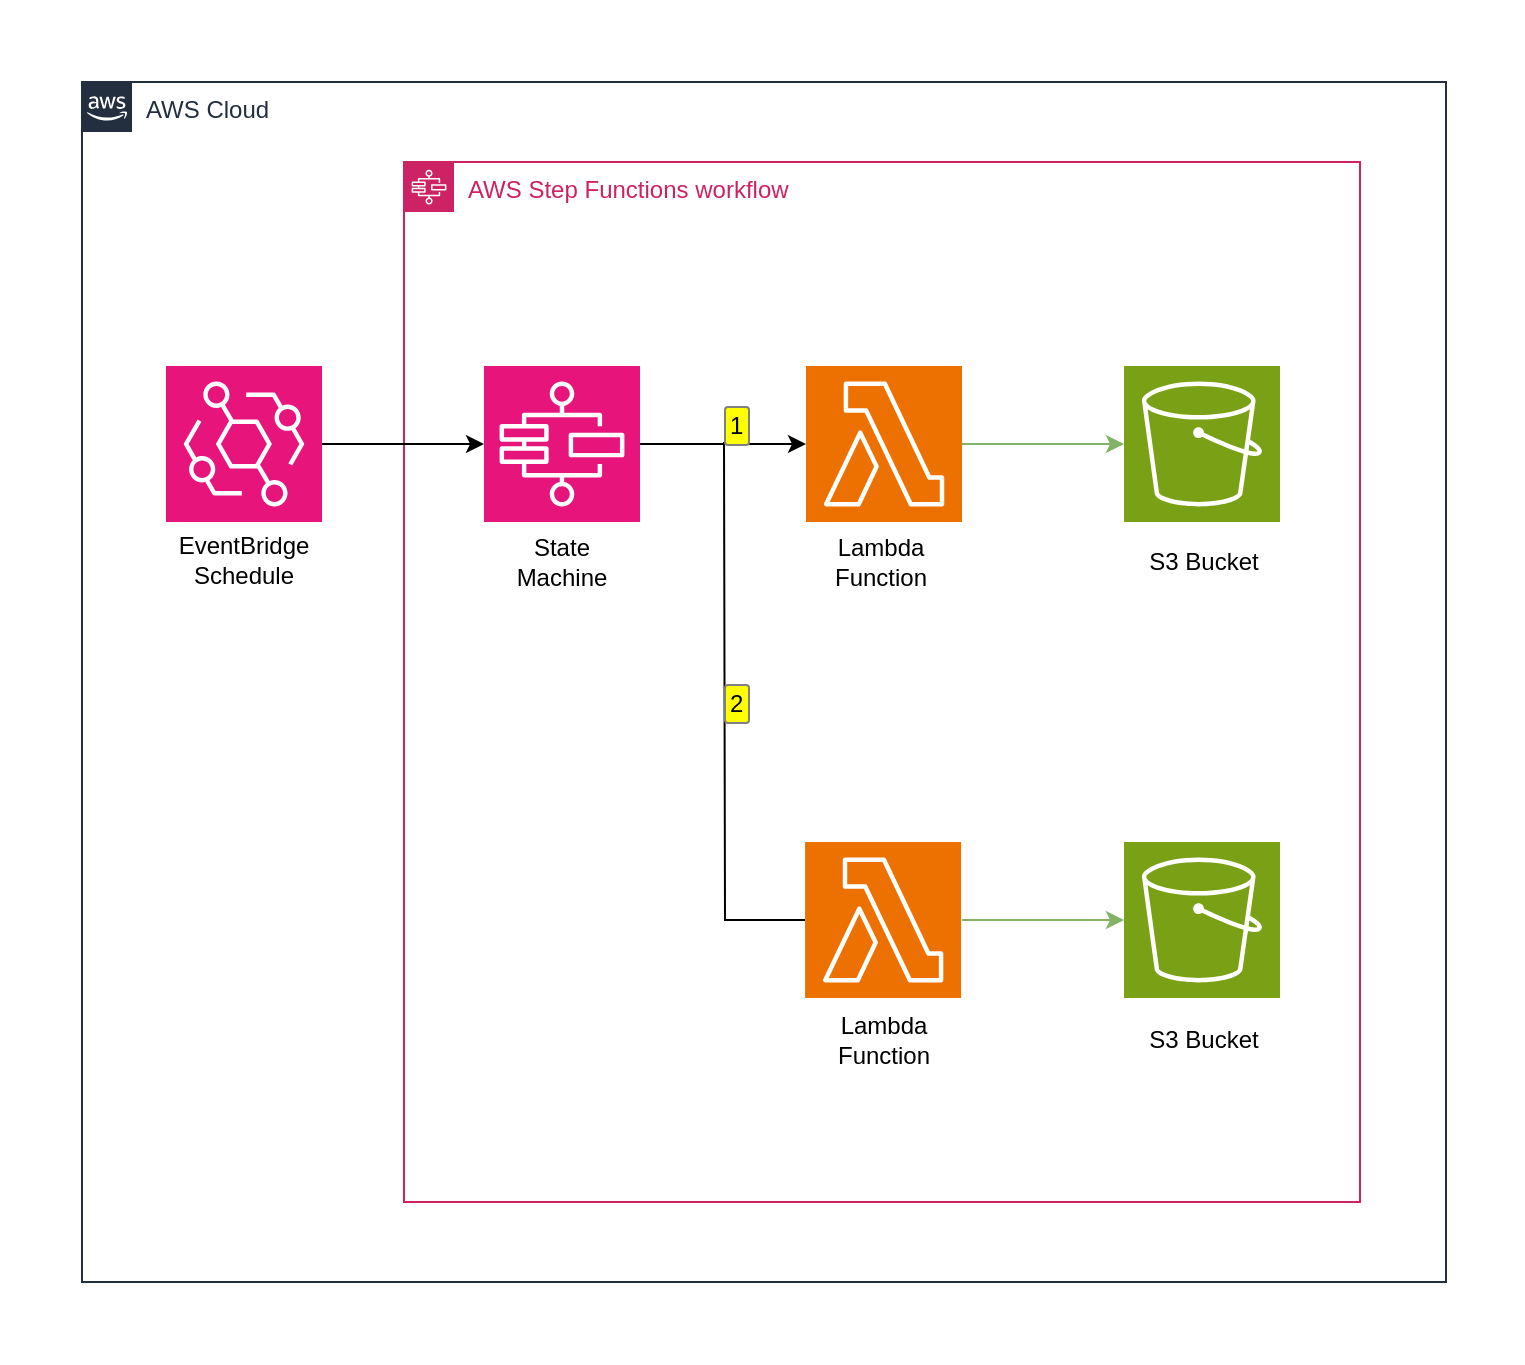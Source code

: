 <mxfile version="24.2.1" type="github">
  <diagram name="Page-1" id="KSSyJ3wgS3jBatMQyu09">
    <mxGraphModel dx="1434" dy="738" grid="1" gridSize="10" guides="1" tooltips="1" connect="1" arrows="1" fold="1" page="1" pageScale="1" pageWidth="827" pageHeight="1169" math="0" shadow="0">
      <root>
        <mxCell id="0" />
        <mxCell id="1" parent="0" />
        <mxCell id="IKCCcz_GxZpjGcfex3uT-1" value="" style="rounded=0;whiteSpace=wrap;html=1;dashed=1;fillColor=none;strokeColor=#FFFFFF;" vertex="1" parent="1">
          <mxGeometry width="760" height="680" as="geometry" />
        </mxCell>
        <mxCell id="IKCCcz_GxZpjGcfex3uT-2" value="AWS Cloud" style="points=[[0,0],[0.25,0],[0.5,0],[0.75,0],[1,0],[1,0.25],[1,0.5],[1,0.75],[1,1],[0.75,1],[0.5,1],[0.25,1],[0,1],[0,0.75],[0,0.5],[0,0.25]];outlineConnect=0;gradientColor=none;html=1;whiteSpace=wrap;fontSize=12;fontStyle=0;container=1;pointerEvents=0;collapsible=0;recursiveResize=0;shape=mxgraph.aws4.group;grIcon=mxgraph.aws4.group_aws_cloud_alt;strokeColor=#232F3E;fillColor=none;verticalAlign=top;align=left;spacingLeft=30;fontColor=#232F3E;dashed=0;" vertex="1" parent="1">
          <mxGeometry x="40" y="40" width="682" height="600" as="geometry" />
        </mxCell>
        <mxCell id="IKCCcz_GxZpjGcfex3uT-3" value="S3 Bucket" style="text;html=1;strokeColor=none;fillColor=none;align=center;verticalAlign=middle;whiteSpace=wrap;rounded=0;" vertex="1" parent="IKCCcz_GxZpjGcfex3uT-2">
          <mxGeometry x="522" y="220" width="78" height="40" as="geometry" />
        </mxCell>
        <mxCell id="IKCCcz_GxZpjGcfex3uT-4" value="EventBridge&lt;br&gt;Schedule" style="text;html=1;strokeColor=none;fillColor=none;align=center;verticalAlign=middle;whiteSpace=wrap;rounded=0;" vertex="1" parent="IKCCcz_GxZpjGcfex3uT-2">
          <mxGeometry x="42" y="158" width="78" height="40" as="geometry" />
        </mxCell>
        <mxCell id="IKCCcz_GxZpjGcfex3uT-5" value="AWS Step Functions workflow" style="points=[[0,0],[0.25,0],[0.5,0],[0.75,0],[1,0],[1,0.25],[1,0.5],[1,0.75],[1,1],[0.75,1],[0.5,1],[0.25,1],[0,1],[0,0.75],[0,0.5],[0,0.25]];outlineConnect=0;gradientColor=none;html=1;whiteSpace=wrap;fontSize=12;fontStyle=0;container=1;pointerEvents=0;collapsible=0;recursiveResize=0;shape=mxgraph.aws4.group;grIcon=mxgraph.aws4.group_aws_step_functions_workflow;strokeColor=#CD2264;fillColor=none;verticalAlign=top;align=left;spacingLeft=30;fontColor=#CD2264;dashed=0;" vertex="1" parent="IKCCcz_GxZpjGcfex3uT-2">
          <mxGeometry x="161" y="40" width="478" height="520" as="geometry" />
        </mxCell>
        <mxCell id="IKCCcz_GxZpjGcfex3uT-6" value="" style="sketch=0;points=[[0,0,0],[0.25,0,0],[0.5,0,0],[0.75,0,0],[1,0,0],[0,1,0],[0.25,1,0],[0.5,1,0],[0.75,1,0],[1,1,0],[0,0.25,0],[0,0.5,0],[0,0.75,0],[1,0.25,0],[1,0.5,0],[1,0.75,0]];outlineConnect=0;fontColor=#232F3E;fillColor=#ED7100;strokeColor=#ffffff;dashed=0;verticalLabelPosition=bottom;verticalAlign=top;align=center;html=1;fontSize=12;fontStyle=0;aspect=fixed;shape=mxgraph.aws4.resourceIcon;resIcon=mxgraph.aws4.lambda;" vertex="1" parent="IKCCcz_GxZpjGcfex3uT-5">
          <mxGeometry x="201" y="102" width="78" height="78" as="geometry" />
        </mxCell>
        <mxCell id="IKCCcz_GxZpjGcfex3uT-7" value="" style="sketch=0;points=[[0,0,0],[0.25,0,0],[0.5,0,0],[0.75,0,0],[1,0,0],[0,1,0],[0.25,1,0],[0.5,1,0],[0.75,1,0],[1,1,0],[0,0.25,0],[0,0.5,0],[0,0.75,0],[1,0.25,0],[1,0.5,0],[1,0.75,0]];outlineConnect=0;fontColor=#232F3E;fillColor=#7AA116;strokeColor=#ffffff;dashed=0;verticalLabelPosition=bottom;verticalAlign=top;align=center;html=1;fontSize=12;fontStyle=0;aspect=fixed;shape=mxgraph.aws4.resourceIcon;resIcon=mxgraph.aws4.s3;" vertex="1" parent="IKCCcz_GxZpjGcfex3uT-5">
          <mxGeometry x="360" y="340" width="78" height="78" as="geometry" />
        </mxCell>
        <mxCell id="IKCCcz_GxZpjGcfex3uT-8" value="Lambda Function" style="text;html=1;strokeColor=none;fillColor=none;align=center;verticalAlign=middle;whiteSpace=wrap;rounded=0;" vertex="1" parent="IKCCcz_GxZpjGcfex3uT-5">
          <mxGeometry x="200.46" y="180" width="77.08" height="40" as="geometry" />
        </mxCell>
        <mxCell id="IKCCcz_GxZpjGcfex3uT-9" style="edgeStyle=orthogonalEdgeStyle;rounded=0;orthogonalLoop=1;jettySize=auto;html=1;exitX=0;exitY=0.5;exitDx=0;exitDy=0;exitPerimeter=0;endArrow=none;endFill=0;enumerate=1;enumerateValue=2;" edge="1" parent="IKCCcz_GxZpjGcfex3uT-5" source="IKCCcz_GxZpjGcfex3uT-10">
          <mxGeometry relative="1" as="geometry">
            <mxPoint x="160" y="140" as="targetPoint" />
          </mxGeometry>
        </mxCell>
        <mxCell id="IKCCcz_GxZpjGcfex3uT-10" value="" style="sketch=0;points=[[0,0,0],[0.25,0,0],[0.5,0,0],[0.75,0,0],[1,0,0],[0,1,0],[0.25,1,0],[0.5,1,0],[0.75,1,0],[1,1,0],[0,0.25,0],[0,0.5,0],[0,0.75,0],[1,0.25,0],[1,0.5,0],[1,0.75,0]];outlineConnect=0;fontColor=#232F3E;fillColor=#ED7100;strokeColor=#ffffff;dashed=0;verticalLabelPosition=bottom;verticalAlign=top;align=center;html=1;fontSize=12;fontStyle=0;aspect=fixed;shape=mxgraph.aws4.resourceIcon;resIcon=mxgraph.aws4.lambda;" vertex="1" parent="IKCCcz_GxZpjGcfex3uT-5">
          <mxGeometry x="200.54" y="340" width="78" height="78" as="geometry" />
        </mxCell>
        <mxCell id="IKCCcz_GxZpjGcfex3uT-11" value="" style="edgeStyle=orthogonalEdgeStyle;rounded=0;orthogonalLoop=1;jettySize=auto;html=1;enumerate=1;enumerateValue=1;" edge="1" parent="IKCCcz_GxZpjGcfex3uT-5" source="IKCCcz_GxZpjGcfex3uT-12" target="IKCCcz_GxZpjGcfex3uT-6">
          <mxGeometry relative="1" as="geometry" />
        </mxCell>
        <mxCell id="IKCCcz_GxZpjGcfex3uT-12" value="" style="sketch=0;points=[[0,0,0],[0.25,0,0],[0.5,0,0],[0.75,0,0],[1,0,0],[0,1,0],[0.25,1,0],[0.5,1,0],[0.75,1,0],[1,1,0],[0,0.25,0],[0,0.5,0],[0,0.75,0],[1,0.25,0],[1,0.5,0],[1,0.75,0]];outlineConnect=0;fontColor=#232F3E;fillColor=#E7157B;strokeColor=#ffffff;dashed=0;verticalLabelPosition=bottom;verticalAlign=top;align=center;html=1;fontSize=12;fontStyle=0;aspect=fixed;shape=mxgraph.aws4.resourceIcon;resIcon=mxgraph.aws4.step_functions;" vertex="1" parent="IKCCcz_GxZpjGcfex3uT-5">
          <mxGeometry x="40" y="102" width="78" height="78" as="geometry" />
        </mxCell>
        <mxCell id="IKCCcz_GxZpjGcfex3uT-13" style="edgeStyle=orthogonalEdgeStyle;rounded=0;orthogonalLoop=1;jettySize=auto;html=1;entryX=0;entryY=0.5;entryDx=0;entryDy=0;entryPerimeter=0;fillColor=#d5e8d4;strokeColor=#82b366;enumerate=0;" edge="1" parent="IKCCcz_GxZpjGcfex3uT-5" target="IKCCcz_GxZpjGcfex3uT-7">
          <mxGeometry relative="1" as="geometry">
            <mxPoint x="279" y="379" as="sourcePoint" />
            <Array as="points">
              <mxPoint x="279" y="379" />
            </Array>
          </mxGeometry>
        </mxCell>
        <mxCell id="IKCCcz_GxZpjGcfex3uT-14" value="State&lt;br&gt;Machine" style="text;html=1;strokeColor=none;fillColor=none;align=center;verticalAlign=middle;whiteSpace=wrap;rounded=0;" vertex="1" parent="IKCCcz_GxZpjGcfex3uT-5">
          <mxGeometry x="40" y="180" width="78" height="40" as="geometry" />
        </mxCell>
        <mxCell id="IKCCcz_GxZpjGcfex3uT-15" value="" style="sketch=0;points=[[0,0,0],[0.25,0,0],[0.5,0,0],[0.75,0,0],[1,0,0],[0,1,0],[0.25,1,0],[0.5,1,0],[0.75,1,0],[1,1,0],[0,0.25,0],[0,0.5,0],[0,0.75,0],[1,0.25,0],[1,0.5,0],[1,0.75,0]];outlineConnect=0;fontColor=#232F3E;fillColor=#7AA116;strokeColor=#ffffff;dashed=0;verticalLabelPosition=bottom;verticalAlign=top;align=center;html=1;fontSize=12;fontStyle=0;aspect=fixed;shape=mxgraph.aws4.resourceIcon;resIcon=mxgraph.aws4.s3;" vertex="1" parent="IKCCcz_GxZpjGcfex3uT-5">
          <mxGeometry x="360" y="102" width="78" height="78" as="geometry" />
        </mxCell>
        <mxCell id="IKCCcz_GxZpjGcfex3uT-16" style="edgeStyle=orthogonalEdgeStyle;rounded=0;orthogonalLoop=1;jettySize=auto;html=1;fillColor=#d5e8d4;strokeColor=#82b366;enumerate=0;" edge="1" parent="IKCCcz_GxZpjGcfex3uT-5" target="IKCCcz_GxZpjGcfex3uT-15">
          <mxGeometry relative="1" as="geometry">
            <mxPoint x="279" y="141" as="sourcePoint" />
            <Array as="points">
              <mxPoint x="279" y="141" />
            </Array>
          </mxGeometry>
        </mxCell>
        <mxCell id="IKCCcz_GxZpjGcfex3uT-17" value="" style="sketch=0;points=[[0,0,0],[0.25,0,0],[0.5,0,0],[0.75,0,0],[1,0,0],[0,1,0],[0.25,1,0],[0.5,1,0],[0.75,1,0],[1,1,0],[0,0.25,0],[0,0.5,0],[0,0.75,0],[1,0.25,0],[1,0.5,0],[1,0.75,0]];outlineConnect=0;fontColor=#232F3E;fillColor=#E7157B;strokeColor=#ffffff;dashed=0;verticalLabelPosition=bottom;verticalAlign=top;align=center;html=1;fontSize=12;fontStyle=0;aspect=fixed;shape=mxgraph.aws4.resourceIcon;resIcon=mxgraph.aws4.eventbridge;" vertex="1" parent="IKCCcz_GxZpjGcfex3uT-2">
          <mxGeometry x="42" y="142" width="78" height="78" as="geometry" />
        </mxCell>
        <mxCell id="IKCCcz_GxZpjGcfex3uT-18" value="" style="edgeStyle=orthogonalEdgeStyle;rounded=0;orthogonalLoop=1;jettySize=auto;html=1;enumerate=0;enumerateValue=1;" edge="1" parent="IKCCcz_GxZpjGcfex3uT-2" source="IKCCcz_GxZpjGcfex3uT-17" target="IKCCcz_GxZpjGcfex3uT-12">
          <mxGeometry relative="1" as="geometry" />
        </mxCell>
        <mxCell id="IKCCcz_GxZpjGcfex3uT-19" value="S3 Bucket" style="text;html=1;strokeColor=none;fillColor=none;align=center;verticalAlign=middle;whiteSpace=wrap;rounded=0;" vertex="1" parent="1">
          <mxGeometry x="562" y="499" width="78" height="40" as="geometry" />
        </mxCell>
        <mxCell id="IKCCcz_GxZpjGcfex3uT-20" value="Lambda Function" style="text;html=1;strokeColor=none;fillColor=none;align=center;verticalAlign=middle;whiteSpace=wrap;rounded=0;" vertex="1" parent="1">
          <mxGeometry x="402" y="499" width="78" height="40" as="geometry" />
        </mxCell>
        <mxCell id="IKCCcz_GxZpjGcfex3uT-21" value="EventBridge&lt;br&gt;Schedule" style="text;html=1;strokeColor=none;fillColor=none;align=center;verticalAlign=middle;whiteSpace=wrap;rounded=0;" vertex="1" parent="1">
          <mxGeometry x="82" y="259" width="78" height="40" as="geometry" />
        </mxCell>
      </root>
    </mxGraphModel>
  </diagram>
</mxfile>

